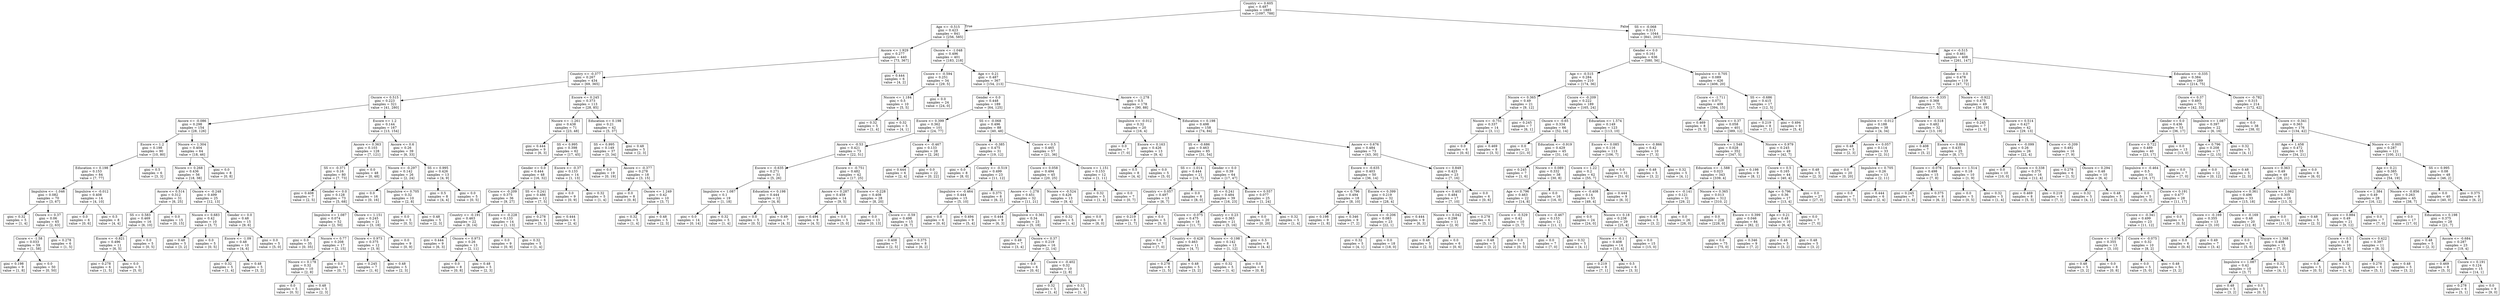 digraph Tree {
node [shape=box] ;
0 [label="Country <= 0.605\ngini = 0.487\nsamples = 1885\nvalue = [1097, 788]"] ;
1 [label="Age <= -0.515\ngini = 0.423\nsamples = 841\nvalue = [256, 585]"] ;
0 -> 1 [labeldistance=2.5, labelangle=45, headlabel="True"] ;
2 [label="Ascore <= 1.929\ngini = 0.277\nsamples = 440\nvalue = [73, 367]"] ;
1 -> 2 ;
3 [label="Country <= -0.377\ngini = 0.267\nsamples = 434\nvalue = [69, 365]"] ;
2 -> 3 ;
4 [label="Oscore <= 0.515\ngini = 0.223\nsamples = 321\nvalue = [41, 280]"] ;
3 -> 4 ;
5 [label="Ascore <= -0.086\ngini = 0.298\nsamples = 154\nvalue = [28, 126]"] ;
4 -> 5 ;
6 [label="Escore <= 1.2\ngini = 0.198\nsamples = 90\nvalue = [10, 80]"] ;
5 -> 6 ;
7 [label="Education <= 0.198\ngini = 0.153\nsamples = 84\nvalue = [7, 77]"] ;
6 -> 7 ;
8 [label="Impulsive <= -1.046\ngini = 0.082\nsamples = 70\nvalue = [3, 67]"] ;
7 -> 8 ;
9 [label="gini = 0.32\nsamples = 5\nvalue = [1, 4]"] ;
8 -> 9 ;
10 [label="Oscore <= 0.37\ngini = 0.06\nsamples = 65\nvalue = [2, 63]"] ;
8 -> 10 ;
11 [label="Cscore <= -1.58\ngini = 0.033\nsamples = 59\nvalue = [1, 58]"] ;
10 -> 11 ;
12 [label="gini = 0.198\nsamples = 9\nvalue = [1, 8]"] ;
11 -> 12 ;
13 [label="gini = 0.0\nsamples = 50\nvalue = [0, 50]"] ;
11 -> 13 ;
14 [label="gini = 0.278\nsamples = 6\nvalue = [1, 5]"] ;
10 -> 14 ;
15 [label="Impulsive <= -0.012\ngini = 0.408\nsamples = 14\nvalue = [4, 10]"] ;
7 -> 15 ;
16 [label="gini = 0.0\nsamples = 6\nvalue = [0, 6]"] ;
15 -> 16 ;
17 [label="gini = 0.5\nsamples = 8\nvalue = [4, 4]"] ;
15 -> 17 ;
18 [label="gini = 0.5\nsamples = 6\nvalue = [3, 3]"] ;
6 -> 18 ;
19 [label="Nscore <= 1.304\ngini = 0.404\nsamples = 64\nvalue = [18, 46]"] ;
5 -> 19 ;
20 [label="Nscore <= 0.268\ngini = 0.436\nsamples = 56\nvalue = [18, 38]"] ;
19 -> 20 ;
21 [label="Ascore <= 0.514\ngini = 0.312\nsamples = 31\nvalue = [6, 25]"] ;
20 -> 21 ;
22 [label="SS <= 0.583\ngini = 0.469\nsamples = 16\nvalue = [6, 10]"] ;
21 -> 22 ;
23 [label="Escore <= -0.821\ngini = 0.496\nsamples = 11\nvalue = [6, 5]"] ;
22 -> 23 ;
24 [label="gini = 0.278\nsamples = 6\nvalue = [1, 5]"] ;
23 -> 24 ;
25 [label="gini = 0.0\nsamples = 5\nvalue = [5, 0]"] ;
23 -> 25 ;
26 [label="gini = 0.0\nsamples = 5\nvalue = [0, 5]"] ;
22 -> 26 ;
27 [label="gini = 0.0\nsamples = 15\nvalue = [0, 15]"] ;
21 -> 27 ;
28 [label="Oscore <= -0.248\ngini = 0.499\nsamples = 25\nvalue = [12, 13]"] ;
20 -> 28 ;
29 [label="Nscore <= 0.683\ngini = 0.42\nsamples = 10\nvalue = [3, 7]"] ;
28 -> 29 ;
30 [label="gini = 0.48\nsamples = 5\nvalue = [3, 2]"] ;
29 -> 30 ;
31 [label="gini = 0.0\nsamples = 5\nvalue = [0, 5]"] ;
29 -> 31 ;
32 [label="Gender <= 0.0\ngini = 0.48\nsamples = 15\nvalue = [9, 6]"] ;
28 -> 32 ;
33 [label="Escore <= -1.09\ngini = 0.48\nsamples = 10\nvalue = [4, 6]"] ;
32 -> 33 ;
34 [label="gini = 0.32\nsamples = 5\nvalue = [1, 4]"] ;
33 -> 34 ;
35 [label="gini = 0.48\nsamples = 5\nvalue = [3, 2]"] ;
33 -> 35 ;
36 [label="gini = 0.0\nsamples = 5\nvalue = [5, 0]"] ;
32 -> 36 ;
37 [label="gini = 0.0\nsamples = 8\nvalue = [0, 8]"] ;
19 -> 37 ;
38 [label="Escore <= 1.2\ngini = 0.144\nsamples = 167\nvalue = [13, 154]"] ;
4 -> 38 ;
39 [label="Ascore <= 0.363\ngini = 0.103\nsamples = 128\nvalue = [7, 121]"] ;
38 -> 39 ;
40 [label="SS <= -0.371\ngini = 0.16\nsamples = 80\nvalue = [7, 73]"] ;
39 -> 40 ;
41 [label="gini = 0.408\nsamples = 7\nvalue = [2, 5]"] ;
40 -> 41 ;
42 [label="Gender <= 0.0\ngini = 0.128\nsamples = 73\nvalue = [5, 68]"] ;
40 -> 42 ;
43 [label="Impulsive <= 1.087\ngini = 0.074\nsamples = 52\nvalue = [2, 50]"] ;
42 -> 43 ;
44 [label="gini = 0.0\nsamples = 35\nvalue = [0, 35]"] ;
43 -> 44 ;
45 [label="Nscore <= 0.77\ngini = 0.208\nsamples = 17\nvalue = [2, 15]"] ;
43 -> 45 ;
46 [label="Nscore <= 0.178\ngini = 0.32\nsamples = 10\nvalue = [2, 8]"] ;
45 -> 46 ;
47 [label="gini = 0.0\nsamples = 5\nvalue = [0, 5]"] ;
46 -> 47 ;
48 [label="gini = 0.48\nsamples = 5\nvalue = [2, 3]"] ;
46 -> 48 ;
49 [label="gini = 0.0\nsamples = 7\nvalue = [0, 7]"] ;
45 -> 49 ;
50 [label="Oscore <= 1.151\ngini = 0.245\nsamples = 21\nvalue = [3, 18]"] ;
42 -> 50 ;
51 [label="Oscore <= 0.973\ngini = 0.375\nsamples = 12\nvalue = [3, 9]"] ;
50 -> 51 ;
52 [label="gini = 0.245\nsamples = 7\nvalue = [1, 6]"] ;
51 -> 52 ;
53 [label="gini = 0.48\nsamples = 5\nvalue = [2, 3]"] ;
51 -> 53 ;
54 [label="gini = 0.0\nsamples = 9\nvalue = [0, 9]"] ;
50 -> 54 ;
55 [label="gini = 0.0\nsamples = 48\nvalue = [0, 48]"] ;
39 -> 55 ;
56 [label="Ascore <= 0.6\ngini = 0.26\nsamples = 39\nvalue = [6, 33]"] ;
38 -> 56 ;
57 [label="Nscore <= -0.297\ngini = 0.142\nsamples = 26\nvalue = [2, 24]"] ;
56 -> 57 ;
58 [label="gini = 0.0\nsamples = 16\nvalue = [0, 16]"] ;
57 -> 58 ;
59 [label="Impulsive <= 0.705\ngini = 0.32\nsamples = 10\nvalue = [2, 8]"] ;
57 -> 59 ;
60 [label="gini = 0.0\nsamples = 5\nvalue = [0, 5]"] ;
59 -> 60 ;
61 [label="gini = 0.48\nsamples = 5\nvalue = [2, 3]"] ;
59 -> 61 ;
62 [label="SS <= 0.995\ngini = 0.426\nsamples = 13\nvalue = [4, 9]"] ;
56 -> 62 ;
63 [label="gini = 0.5\nsamples = 8\nvalue = [4, 4]"] ;
62 -> 63 ;
64 [label="gini = 0.0\nsamples = 5\nvalue = [0, 5]"] ;
62 -> 64 ;
65 [label="Escore <= 0.245\ngini = 0.373\nsamples = 113\nvalue = [28, 85]"] ;
3 -> 65 ;
66 [label="Nscore <= -1.261\ngini = 0.438\nsamples = 71\nvalue = [23, 48]"] ;
65 -> 66 ;
67 [label="gini = 0.444\nsamples = 9\nvalue = [6, 3]"] ;
66 -> 67 ;
68 [label="SS <= 0.995\ngini = 0.398\nsamples = 62\nvalue = [17, 45]"] ;
66 -> 68 ;
69 [label="Gender <= 0.0\ngini = 0.444\nsamples = 48\nvalue = [16, 32]"] ;
68 -> 69 ;
70 [label="Cscore <= -0.209\ngini = 0.375\nsamples = 36\nvalue = [9, 27]"] ;
69 -> 70 ;
71 [label="Country <= -0.191\ngini = 0.463\nsamples = 22\nvalue = [8, 14]"] ;
70 -> 71 ;
72 [label="gini = 0.444\nsamples = 9\nvalue = [6, 3]"] ;
71 -> 72 ;
73 [label="Oscore <= 0.973\ngini = 0.26\nsamples = 13\nvalue = [2, 11]"] ;
71 -> 73 ;
74 [label="gini = 0.0\nsamples = 8\nvalue = [0, 8]"] ;
73 -> 74 ;
75 [label="gini = 0.48\nsamples = 5\nvalue = [2, 3]"] ;
73 -> 75 ;
76 [label="Escore <= -0.228\ngini = 0.133\nsamples = 14\nvalue = [1, 13]"] ;
70 -> 76 ;
77 [label="gini = 0.0\nsamples = 9\nvalue = [0, 9]"] ;
76 -> 77 ;
78 [label="gini = 0.32\nsamples = 5\nvalue = [1, 4]"] ;
76 -> 78 ;
79 [label="SS <= 0.241\ngini = 0.486\nsamples = 12\nvalue = [7, 5]"] ;
69 -> 79 ;
80 [label="gini = 0.278\nsamples = 6\nvalue = [5, 1]"] ;
79 -> 80 ;
81 [label="gini = 0.444\nsamples = 6\nvalue = [2, 4]"] ;
79 -> 81 ;
82 [label="Escore <= -0.37\ngini = 0.133\nsamples = 14\nvalue = [1, 13]"] ;
68 -> 82 ;
83 [label="gini = 0.0\nsamples = 9\nvalue = [0, 9]"] ;
82 -> 83 ;
84 [label="gini = 0.32\nsamples = 5\nvalue = [1, 4]"] ;
82 -> 84 ;
85 [label="Education <= 0.198\ngini = 0.21\nsamples = 42\nvalue = [5, 37]"] ;
65 -> 85 ;
86 [label="SS <= 0.995\ngini = 0.149\nsamples = 37\nvalue = [3, 34]"] ;
85 -> 86 ;
87 [label="gini = 0.0\nsamples = 19\nvalue = [0, 19]"] ;
86 -> 87 ;
88 [label="Ascore <= -0.377\ngini = 0.278\nsamples = 18\nvalue = [3, 15]"] ;
86 -> 88 ;
89 [label="gini = 0.0\nsamples = 8\nvalue = [0, 8]"] ;
88 -> 89 ;
90 [label="Oscore <= 1.249\ngini = 0.42\nsamples = 10\nvalue = [3, 7]"] ;
88 -> 90 ;
91 [label="gini = 0.32\nsamples = 5\nvalue = [1, 4]"] ;
90 -> 91 ;
92 [label="gini = 0.48\nsamples = 5\nvalue = [2, 3]"] ;
90 -> 92 ;
93 [label="gini = 0.48\nsamples = 5\nvalue = [2, 3]"] ;
85 -> 93 ;
94 [label="gini = 0.444\nsamples = 6\nvalue = [4, 2]"] ;
2 -> 94 ;
95 [label="Oscore <= -1.048\ngini = 0.496\nsamples = 401\nvalue = [183, 218]"] ;
1 -> 95 ;
96 [label="Cscore <= -0.594\ngini = 0.251\nsamples = 34\nvalue = [29, 5]"] ;
95 -> 96 ;
97 [label="Nscore <= 1.184\ngini = 0.5\nsamples = 10\nvalue = [5, 5]"] ;
96 -> 97 ;
98 [label="gini = 0.32\nsamples = 5\nvalue = [1, 4]"] ;
97 -> 98 ;
99 [label="gini = 0.32\nsamples = 5\nvalue = [4, 1]"] ;
97 -> 99 ;
100 [label="gini = 0.0\nsamples = 24\nvalue = [24, 0]"] ;
96 -> 100 ;
101 [label="Age <= 0.21\ngini = 0.487\nsamples = 367\nvalue = [154, 213]"] ;
95 -> 101 ;
102 [label="Gender <= 0.0\ngini = 0.448\nsamples = 189\nvalue = [64, 125]"] ;
101 -> 102 ;
103 [label="Escore <= 0.399\ngini = 0.362\nsamples = 101\nvalue = [24, 77]"] ;
102 -> 103 ;
104 [label="Ascore <= -0.53\ngini = 0.421\nsamples = 73\nvalue = [22, 51]"] ;
103 -> 104 ;
105 [label="Escore <= -0.635\ngini = 0.271\nsamples = 31\nvalue = [5, 26]"] ;
104 -> 105 ;
106 [label="Impulsive <= 1.087\ngini = 0.1\nsamples = 19\nvalue = [1, 18]"] ;
105 -> 106 ;
107 [label="gini = 0.0\nsamples = 14\nvalue = [0, 14]"] ;
106 -> 107 ;
108 [label="gini = 0.32\nsamples = 5\nvalue = [1, 4]"] ;
106 -> 108 ;
109 [label="Education <= 0.198\ngini = 0.444\nsamples = 12\nvalue = [4, 8]"] ;
105 -> 109 ;
110 [label="gini = 0.0\nsamples = 5\nvalue = [0, 5]"] ;
109 -> 110 ;
111 [label="gini = 0.49\nsamples = 7\nvalue = [4, 3]"] ;
109 -> 111 ;
112 [label="Escore <= -0.751\ngini = 0.482\nsamples = 42\nvalue = [17, 25]"] ;
104 -> 112 ;
113 [label="Ascore <= 0.287\ngini = 0.459\nsamples = 14\nvalue = [9, 5]"] ;
112 -> 113 ;
114 [label="gini = 0.494\nsamples = 9\nvalue = [4, 5]"] ;
113 -> 114 ;
115 [label="gini = 0.0\nsamples = 5\nvalue = [5, 0]"] ;
113 -> 115 ;
116 [label="Escore <= -0.228\ngini = 0.408\nsamples = 28\nvalue = [8, 20]"] ;
112 -> 116 ;
117 [label="gini = 0.0\nsamples = 13\nvalue = [0, 13]"] ;
116 -> 117 ;
118 [label="Cscore <= -0.59\ngini = 0.498\nsamples = 15\nvalue = [8, 7]"] ;
116 -> 118 ;
119 [label="gini = 0.408\nsamples = 7\nvalue = [2, 5]"] ;
118 -> 119 ;
120 [label="gini = 0.375\nsamples = 8\nvalue = [6, 2]"] ;
118 -> 120 ;
121 [label="Cscore <= -0.467\ngini = 0.133\nsamples = 28\nvalue = [2, 26]"] ;
103 -> 121 ;
122 [label="gini = 0.444\nsamples = 6\nvalue = [2, 4]"] ;
121 -> 122 ;
123 [label="gini = 0.0\nsamples = 22\nvalue = [0, 22]"] ;
121 -> 123 ;
124 [label="SS <= -0.068\ngini = 0.496\nsamples = 88\nvalue = [40, 48]"] ;
102 -> 124 ;
125 [label="Oscore <= -0.385\ngini = 0.475\nsamples = 31\nvalue = [19, 12]"] ;
124 -> 125 ;
126 [label="gini = 0.0\nsamples = 8\nvalue = [8, 0]"] ;
125 -> 126 ;
127 [label="Country <= -0.519\ngini = 0.499\nsamples = 23\nvalue = [11, 12]"] ;
125 -> 127 ;
128 [label="Impulsive <= -0.464\ngini = 0.444\nsamples = 15\nvalue = [5, 10]"] ;
127 -> 128 ;
129 [label="gini = 0.0\nsamples = 6\nvalue = [0, 6]"] ;
128 -> 129 ;
130 [label="gini = 0.494\nsamples = 9\nvalue = [5, 4]"] ;
128 -> 130 ;
131 [label="gini = 0.375\nsamples = 8\nvalue = [6, 2]"] ;
127 -> 131 ;
132 [label="Cscore <= 0.5\ngini = 0.465\nsamples = 57\nvalue = [21, 36]"] ;
124 -> 132 ;
133 [label="Cscore <= 0.058\ngini = 0.494\nsamples = 45\nvalue = [20, 25]"] ;
132 -> 133 ;
134 [label="Ascore <= -1.278\ngini = 0.451\nsamples = 32\nvalue = [11, 21]"] ;
133 -> 134 ;
135 [label="gini = 0.444\nsamples = 9\nvalue = [6, 3]"] ;
134 -> 135 ;
136 [label="Impulsive <= 0.361\ngini = 0.34\nsamples = 23\nvalue = [5, 18]"] ;
134 -> 136 ;
137 [label="gini = 0.49\nsamples = 7\nvalue = [3, 4]"] ;
136 -> 137 ;
138 [label="Oscore <= 0.37\ngini = 0.219\nsamples = 16\nvalue = [2, 14]"] ;
136 -> 138 ;
139 [label="gini = 0.0\nsamples = 6\nvalue = [0, 6]"] ;
138 -> 139 ;
140 [label="Cscore <= -0.402\ngini = 0.32\nsamples = 10\nvalue = [2, 8]"] ;
138 -> 140 ;
141 [label="gini = 0.32\nsamples = 5\nvalue = [1, 4]"] ;
140 -> 141 ;
142 [label="gini = 0.32\nsamples = 5\nvalue = [1, 4]"] ;
140 -> 142 ;
143 [label="Nscore <= -0.524\ngini = 0.426\nsamples = 13\nvalue = [9, 4]"] ;
133 -> 143 ;
144 [label="gini = 0.32\nsamples = 5\nvalue = [1, 4]"] ;
143 -> 144 ;
145 [label="gini = 0.0\nsamples = 8\nvalue = [8, 0]"] ;
143 -> 145 ;
146 [label="Oscore <= 1.151\ngini = 0.153\nsamples = 12\nvalue = [1, 11]"] ;
132 -> 146 ;
147 [label="gini = 0.32\nsamples = 5\nvalue = [1, 4]"] ;
146 -> 147 ;
148 [label="gini = 0.0\nsamples = 7\nvalue = [0, 7]"] ;
146 -> 148 ;
149 [label="Ascore <= -1.278\ngini = 0.5\nsamples = 178\nvalue = [90, 88]"] ;
101 -> 149 ;
150 [label="Impulsive <= -0.012\ngini = 0.32\nsamples = 20\nvalue = [16, 4]"] ;
149 -> 150 ;
151 [label="gini = 0.0\nsamples = 7\nvalue = [7, 0]"] ;
150 -> 151 ;
152 [label="Escore <= 0.163\ngini = 0.426\nsamples = 13\nvalue = [9, 4]"] ;
150 -> 152 ;
153 [label="gini = 0.5\nsamples = 8\nvalue = [4, 4]"] ;
152 -> 153 ;
154 [label="gini = 0.0\nsamples = 5\nvalue = [5, 0]"] ;
152 -> 154 ;
155 [label="Education <= 0.198\ngini = 0.498\nsamples = 158\nvalue = [74, 84]"] ;
149 -> 155 ;
156 [label="SS <= -0.686\ngini = 0.463\nsamples = 85\nvalue = [31, 54]"] ;
155 -> 156 ;
157 [label="SS <= -1.014\ngini = 0.444\nsamples = 21\nvalue = [14, 7]"] ;
156 -> 157 ;
158 [label="Country <= 0.057\ngini = 0.497\nsamples = 13\nvalue = [6, 7]"] ;
157 -> 158 ;
159 [label="gini = 0.219\nsamples = 8\nvalue = [1, 7]"] ;
158 -> 159 ;
160 [label="gini = 0.0\nsamples = 5\nvalue = [5, 0]"] ;
158 -> 160 ;
161 [label="gini = 0.0\nsamples = 8\nvalue = [8, 0]"] ;
157 -> 161 ;
162 [label="Gender <= 0.0\ngini = 0.39\nsamples = 64\nvalue = [17, 47]"] ;
156 -> 162 ;
163 [label="SS <= 0.241\ngini = 0.484\nsamples = 39\nvalue = [16, 23]"] ;
162 -> 163 ;
164 [label="Cscore <= -0.075\ngini = 0.475\nsamples = 18\nvalue = [11, 7]"] ;
163 -> 164 ;
165 [label="gini = 0.0\nsamples = 7\nvalue = [7, 0]"] ;
164 -> 165 ;
166 [label="Country <= -0.428\ngini = 0.463\nsamples = 11\nvalue = [4, 7]"] ;
164 -> 166 ;
167 [label="gini = 0.278\nsamples = 6\nvalue = [1, 5]"] ;
166 -> 167 ;
168 [label="gini = 0.48\nsamples = 5\nvalue = [3, 2]"] ;
166 -> 168 ;
169 [label="Country <= 0.23\ngini = 0.363\nsamples = 21\nvalue = [5, 16]"] ;
163 -> 169 ;
170 [label="Nscore <= -0.198\ngini = 0.142\nsamples = 13\nvalue = [1, 12]"] ;
169 -> 170 ;
171 [label="gini = 0.32\nsamples = 5\nvalue = [1, 4]"] ;
170 -> 171 ;
172 [label="gini = 0.0\nsamples = 8\nvalue = [0, 8]"] ;
170 -> 172 ;
173 [label="gini = 0.5\nsamples = 8\nvalue = [4, 4]"] ;
169 -> 173 ;
174 [label="Escore <= 0.557\ngini = 0.077\nsamples = 25\nvalue = [1, 24]"] ;
162 -> 174 ;
175 [label="gini = 0.0\nsamples = 20\nvalue = [0, 20]"] ;
174 -> 175 ;
176 [label="gini = 0.32\nsamples = 5\nvalue = [1, 4]"] ;
174 -> 176 ;
177 [label="Ascore <= 0.676\ngini = 0.484\nsamples = 73\nvalue = [43, 30]"] ;
155 -> 177 ;
178 [label="Escore <= -0.635\ngini = 0.403\nsamples = 50\nvalue = [36, 14]"] ;
177 -> 178 ;
179 [label="Age <= 0.796\ngini = 0.494\nsamples = 18\nvalue = [8, 10]"] ;
178 -> 179 ;
180 [label="gini = 0.198\nsamples = 9\nvalue = [1, 8]"] ;
179 -> 180 ;
181 [label="gini = 0.346\nsamples = 9\nvalue = [7, 2]"] ;
179 -> 181 ;
182 [label="Escore <= 0.399\ngini = 0.219\nsamples = 32\nvalue = [28, 4]"] ;
178 -> 182 ;
183 [label="Cscore <= -0.206\ngini = 0.083\nsamples = 23\nvalue = [22, 1]"] ;
182 -> 183 ;
184 [label="gini = 0.32\nsamples = 5\nvalue = [4, 1]"] ;
183 -> 184 ;
185 [label="gini = 0.0\nsamples = 18\nvalue = [18, 0]"] ;
183 -> 185 ;
186 [label="gini = 0.444\nsamples = 9\nvalue = [6, 3]"] ;
182 -> 186 ;
187 [label="Cscore <= 0.849\ngini = 0.423\nsamples = 23\nvalue = [7, 16]"] ;
177 -> 187 ;
188 [label="Escore <= 0.403\ngini = 0.484\nsamples = 17\nvalue = [7, 10]"] ;
187 -> 188 ;
189 [label="Nscore <= 0.042\ngini = 0.298\nsamples = 11\nvalue = [2, 9]"] ;
188 -> 189 ;
190 [label="gini = 0.48\nsamples = 5\nvalue = [2, 3]"] ;
189 -> 190 ;
191 [label="gini = 0.0\nsamples = 6\nvalue = [0, 6]"] ;
189 -> 191 ;
192 [label="gini = 0.278\nsamples = 6\nvalue = [5, 1]"] ;
188 -> 192 ;
193 [label="gini = 0.0\nsamples = 6\nvalue = [0, 6]"] ;
187 -> 193 ;
194 [label="SS <= -0.068\ngini = 0.313\nsamples = 1044\nvalue = [841, 203]"] ;
0 -> 194 [labeldistance=2.5, labelangle=-45, headlabel="False"] ;
195 [label="Gender <= 0.0\ngini = 0.161\nsamples = 636\nvalue = [580, 56]"] ;
194 -> 195 ;
196 [label="Age <= -0.515\ngini = 0.284\nsamples = 210\nvalue = [174, 36]"] ;
195 -> 196 ;
197 [label="Nscore <= 0.365\ngini = 0.49\nsamples = 21\nvalue = [9, 12]"] ;
196 -> 197 ;
198 [label="Nscore <= -0.751\ngini = 0.337\nsamples = 14\nvalue = [3, 11]"] ;
197 -> 198 ;
199 [label="gini = 0.0\nsamples = 6\nvalue = [0, 6]"] ;
198 -> 199 ;
200 [label="gini = 0.469\nsamples = 8\nvalue = [3, 5]"] ;
198 -> 200 ;
201 [label="gini = 0.245\nsamples = 7\nvalue = [6, 1]"] ;
197 -> 201 ;
202 [label="Cscore <= -0.209\ngini = 0.222\nsamples = 189\nvalue = [165, 24]"] ;
196 -> 202 ;
203 [label="Oscore <= -0.65\ngini = 0.334\nsamples = 66\nvalue = [52, 14]"] ;
202 -> 203 ;
204 [label="gini = 0.0\nsamples = 21\nvalue = [21, 0]"] ;
203 -> 204 ;
205 [label="Education <= -0.919\ngini = 0.429\nsamples = 45\nvalue = [31, 14]"] ;
203 -> 205 ;
206 [label="gini = 0.245\nsamples = 7\nvalue = [1, 6]"] ;
205 -> 206 ;
207 [label="Nscore <= 0.089\ngini = 0.332\nsamples = 38\nvalue = [30, 8]"] ;
205 -> 207 ;
208 [label="Age <= 0.796\ngini = 0.463\nsamples = 22\nvalue = [14, 8]"] ;
207 -> 208 ;
209 [label="Cscore <= -0.529\ngini = 0.42\nsamples = 10\nvalue = [3, 7]"] ;
208 -> 209 ;
210 [label="gini = 0.48\nsamples = 5\nvalue = [3, 2]"] ;
209 -> 210 ;
211 [label="gini = 0.0\nsamples = 5\nvalue = [0, 5]"] ;
209 -> 211 ;
212 [label="Cscore <= -0.467\ngini = 0.153\nsamples = 12\nvalue = [11, 1]"] ;
208 -> 212 ;
213 [label="gini = 0.0\nsamples = 7\nvalue = [7, 0]"] ;
212 -> 213 ;
214 [label="gini = 0.32\nsamples = 5\nvalue = [4, 1]"] ;
212 -> 214 ;
215 [label="gini = 0.0\nsamples = 16\nvalue = [16, 0]"] ;
207 -> 215 ;
216 [label="Education <= 1.574\ngini = 0.149\nsamples = 123\nvalue = [113, 10]"] ;
202 -> 216 ;
217 [label="Escore <= 0.085\ngini = 0.116\nsamples = 113\nvalue = [106, 7]"] ;
216 -> 217 ;
218 [label="Cscore <= 1.22\ngini = 0.2\nsamples = 62\nvalue = [55, 7]"] ;
217 -> 218 ;
219 [label="Nscore <= -0.408\ngini = 0.14\nsamples = 53\nvalue = [49, 4]"] ;
218 -> 219 ;
220 [label="gini = 0.0\nsamples = 24\nvalue = [24, 0]"] ;
219 -> 220 ;
221 [label="Nscore <= 0.18\ngini = 0.238\nsamples = 29\nvalue = [25, 4]"] ;
219 -> 221 ;
222 [label="Nscore <= -0.1\ngini = 0.408\nsamples = 14\nvalue = [10, 4]"] ;
221 -> 222 ;
223 [label="gini = 0.219\nsamples = 8\nvalue = [7, 1]"] ;
222 -> 223 ;
224 [label="gini = 0.5\nsamples = 6\nvalue = [3, 3]"] ;
222 -> 224 ;
225 [label="gini = 0.0\nsamples = 15\nvalue = [15, 0]"] ;
221 -> 225 ;
226 [label="gini = 0.444\nsamples = 9\nvalue = [6, 3]"] ;
218 -> 226 ;
227 [label="gini = 0.0\nsamples = 51\nvalue = [51, 0]"] ;
217 -> 227 ;
228 [label="Nscore <= -0.866\ngini = 0.42\nsamples = 10\nvalue = [7, 3]"] ;
216 -> 228 ;
229 [label="gini = 0.48\nsamples = 5\nvalue = [3, 2]"] ;
228 -> 229 ;
230 [label="gini = 0.32\nsamples = 5\nvalue = [4, 1]"] ;
228 -> 230 ;
231 [label="Impulsive <= 0.705\ngini = 0.089\nsamples = 426\nvalue = [406, 20]"] ;
195 -> 231 ;
232 [label="Cscore <= -1.711\ngini = 0.071\nsamples = 409\nvalue = [394, 15]"] ;
231 -> 232 ;
233 [label="gini = 0.469\nsamples = 8\nvalue = [5, 3]"] ;
232 -> 233 ;
234 [label="Oscore <= 0.37\ngini = 0.058\nsamples = 401\nvalue = [389, 12]"] ;
232 -> 234 ;
235 [label="Nscore <= 1.548\ngini = 0.028\nsamples = 352\nvalue = [347, 5]"] ;
234 -> 235 ;
236 [label="Education <= -1.588\ngini = 0.023\nsamples = 343\nvalue = [339, 4]"] ;
235 -> 236 ;
237 [label="Cscore <= -0.141\ngini = 0.121\nsamples = 31\nvalue = [29, 2]"] ;
236 -> 237 ;
238 [label="gini = 0.48\nsamples = 5\nvalue = [3, 2]"] ;
237 -> 238 ;
239 [label="gini = 0.0\nsamples = 26\nvalue = [26, 0]"] ;
237 -> 239 ;
240 [label="Nscore <= 0.365\ngini = 0.013\nsamples = 312\nvalue = [310, 2]"] ;
236 -> 240 ;
241 [label="gini = 0.0\nsamples = 228\nvalue = [228, 0]"] ;
240 -> 241 ;
242 [label="Escore <= 0.399\ngini = 0.046\nsamples = 84\nvalue = [82, 2]"] ;
240 -> 242 ;
243 [label="gini = 0.0\nsamples = 75\nvalue = [75, 0]"] ;
242 -> 243 ;
244 [label="gini = 0.346\nsamples = 9\nvalue = [7, 2]"] ;
242 -> 244 ;
245 [label="gini = 0.198\nsamples = 9\nvalue = [8, 1]"] ;
235 -> 245 ;
246 [label="Nscore <= 0.979\ngini = 0.245\nsamples = 49\nvalue = [42, 7]"] ;
234 -> 246 ;
247 [label="Cscore <= 0.5\ngini = 0.165\nsamples = 44\nvalue = [40, 4]"] ;
246 -> 247 ;
248 [label="Age <= 0.796\ngini = 0.36\nsamples = 17\nvalue = [13, 4]"] ;
247 -> 248 ;
249 [label="Age <= 0.21\ngini = 0.48\nsamples = 10\nvalue = [6, 4]"] ;
248 -> 249 ;
250 [label="gini = 0.48\nsamples = 5\nvalue = [3, 2]"] ;
249 -> 250 ;
251 [label="gini = 0.48\nsamples = 5\nvalue = [3, 2]"] ;
249 -> 251 ;
252 [label="gini = 0.0\nsamples = 7\nvalue = [7, 0]"] ;
248 -> 252 ;
253 [label="gini = 0.0\nsamples = 27\nvalue = [27, 0]"] ;
247 -> 253 ;
254 [label="gini = 0.48\nsamples = 5\nvalue = [2, 3]"] ;
246 -> 254 ;
255 [label="SS <= -0.686\ngini = 0.415\nsamples = 17\nvalue = [12, 5]"] ;
231 -> 255 ;
256 [label="gini = 0.219\nsamples = 8\nvalue = [7, 1]"] ;
255 -> 256 ;
257 [label="gini = 0.494\nsamples = 9\nvalue = [5, 4]"] ;
255 -> 257 ;
258 [label="Age <= -0.515\ngini = 0.461\nsamples = 408\nvalue = [261, 147]"] ;
194 -> 258 ;
259 [label="Gender <= 0.0\ngini = 0.478\nsamples = 119\nvalue = [47, 72]"] ;
258 -> 259 ;
260 [label="Education <= -0.335\ngini = 0.368\nsamples = 70\nvalue = [17, 53]"] ;
259 -> 260 ;
261 [label="Impulsive <= -0.012\ngini = 0.188\nsamples = 38\nvalue = [4, 34]"] ;
260 -> 261 ;
262 [label="gini = 0.48\nsamples = 5\nvalue = [2, 3]"] ;
261 -> 262 ;
263 [label="Ascore <= 0.057\ngini = 0.114\nsamples = 33\nvalue = [2, 31]"] ;
261 -> 263 ;
264 [label="gini = 0.0\nsamples = 20\nvalue = [0, 20]"] ;
263 -> 264 ;
265 [label="Impulsive <= 0.705\ngini = 0.26\nsamples = 13\nvalue = [2, 11]"] ;
263 -> 265 ;
266 [label="gini = 0.0\nsamples = 7\nvalue = [0, 7]"] ;
265 -> 266 ;
267 [label="gini = 0.444\nsamples = 6\nvalue = [2, 4]"] ;
265 -> 267 ;
268 [label="Oscore <= -0.518\ngini = 0.482\nsamples = 32\nvalue = [13, 19]"] ;
260 -> 268 ;
269 [label="gini = 0.408\nsamples = 7\nvalue = [5, 2]"] ;
268 -> 269 ;
270 [label="Escore <= 0.884\ngini = 0.435\nsamples = 25\nvalue = [8, 17]"] ;
268 -> 270 ;
271 [label="Escore <= -0.076\ngini = 0.498\nsamples = 15\nvalue = [7, 8]"] ;
270 -> 271 ;
272 [label="gini = 0.245\nsamples = 7\nvalue = [1, 6]"] ;
271 -> 272 ;
273 [label="gini = 0.375\nsamples = 8\nvalue = [6, 2]"] ;
271 -> 273 ;
274 [label="Escore <= 1.514\ngini = 0.18\nsamples = 10\nvalue = [1, 9]"] ;
270 -> 274 ;
275 [label="gini = 0.0\nsamples = 5\nvalue = [0, 5]"] ;
274 -> 275 ;
276 [label="gini = 0.32\nsamples = 5\nvalue = [1, 4]"] ;
274 -> 276 ;
277 [label="Nscore <= -0.922\ngini = 0.475\nsamples = 49\nvalue = [30, 19]"] ;
259 -> 277 ;
278 [label="gini = 0.245\nsamples = 7\nvalue = [1, 6]"] ;
277 -> 278 ;
279 [label="Ascore <= 0.514\ngini = 0.427\nsamples = 42\nvalue = [29, 13]"] ;
277 -> 279 ;
280 [label="Oscore <= -0.099\ngini = 0.26\nsamples = 26\nvalue = [22, 4]"] ;
279 -> 280 ;
281 [label="gini = 0.0\nsamples = 10\nvalue = [10, 0]"] ;
280 -> 281 ;
282 [label="Cscore <= 0.338\ngini = 0.375\nsamples = 16\nvalue = [12, 4]"] ;
280 -> 282 ;
283 [label="gini = 0.469\nsamples = 8\nvalue = [5, 3]"] ;
282 -> 283 ;
284 [label="gini = 0.219\nsamples = 8\nvalue = [7, 1]"] ;
282 -> 284 ;
285 [label="Cscore <= -0.209\ngini = 0.492\nsamples = 16\nvalue = [7, 9]"] ;
279 -> 285 ;
286 [label="gini = 0.278\nsamples = 6\nvalue = [1, 5]"] ;
285 -> 286 ;
287 [label="Oscore <= 0.294\ngini = 0.48\nsamples = 10\nvalue = [6, 4]"] ;
285 -> 287 ;
288 [label="gini = 0.32\nsamples = 5\nvalue = [4, 1]"] ;
287 -> 288 ;
289 [label="gini = 0.48\nsamples = 5\nvalue = [2, 3]"] ;
287 -> 289 ;
290 [label="Education <= -0.335\ngini = 0.384\nsamples = 289\nvalue = [214, 75]"] ;
258 -> 290 ;
291 [label="Oscore <= 0.37\ngini = 0.493\nsamples = 75\nvalue = [42, 33]"] ;
290 -> 291 ;
292 [label="Gender <= 0.0\ngini = 0.436\nsamples = 53\nvalue = [36, 17]"] ;
291 -> 292 ;
293 [label="Escore <= 0.722\ngini = 0.489\nsamples = 40\nvalue = [23, 17]"] ;
292 -> 293 ;
294 [label="Impulsive <= -0.464\ngini = 0.5\nsamples = 33\nvalue = [16, 17]"] ;
293 -> 294 ;
295 [label="gini = 0.0\nsamples = 5\nvalue = [5, 0]"] ;
294 -> 295 ;
296 [label="Cscore <= 0.191\ngini = 0.477\nsamples = 28\nvalue = [11, 17]"] ;
294 -> 296 ;
297 [label="Cscore <= -0.341\ngini = 0.499\nsamples = 23\nvalue = [11, 12]"] ;
296 -> 297 ;
298 [label="Cscore <= -1.076\ngini = 0.355\nsamples = 13\nvalue = [3, 10]"] ;
297 -> 298 ;
299 [label="gini = 0.48\nsamples = 5\nvalue = [3, 2]"] ;
298 -> 299 ;
300 [label="gini = 0.0\nsamples = 8\nvalue = [0, 8]"] ;
298 -> 300 ;
301 [label="Cscore <= -0.075\ngini = 0.32\nsamples = 10\nvalue = [8, 2]"] ;
297 -> 301 ;
302 [label="gini = 0.0\nsamples = 5\nvalue = [5, 0]"] ;
301 -> 302 ;
303 [label="gini = 0.48\nsamples = 5\nvalue = [3, 2]"] ;
301 -> 303 ;
304 [label="gini = 0.0\nsamples = 5\nvalue = [0, 5]"] ;
296 -> 304 ;
305 [label="gini = 0.0\nsamples = 7\nvalue = [7, 0]"] ;
293 -> 305 ;
306 [label="gini = 0.0\nsamples = 13\nvalue = [13, 0]"] ;
292 -> 306 ;
307 [label="Impulsive <= 1.087\ngini = 0.397\nsamples = 22\nvalue = [6, 16]"] ;
291 -> 307 ;
308 [label="Age <= 0.796\ngini = 0.208\nsamples = 17\nvalue = [2, 15]"] ;
307 -> 308 ;
309 [label="gini = 0.0\nsamples = 12\nvalue = [0, 12]"] ;
308 -> 309 ;
310 [label="gini = 0.48\nsamples = 5\nvalue = [2, 3]"] ;
308 -> 310 ;
311 [label="gini = 0.32\nsamples = 5\nvalue = [4, 1]"] ;
307 -> 311 ;
312 [label="Oscore <= -0.782\ngini = 0.315\nsamples = 214\nvalue = [172, 42]"] ;
290 -> 312 ;
313 [label="gini = 0.0\nsamples = 38\nvalue = [38, 0]"] ;
312 -> 313 ;
314 [label="Cscore <= -0.341\ngini = 0.363\nsamples = 176\nvalue = [134, 42]"] ;
312 -> 314 ;
315 [label="Age <= 1.458\ngini = 0.472\nsamples = 55\nvalue = [34, 21]"] ;
314 -> 315 ;
316 [label="Ascore <= 0.363\ngini = 0.49\nsamples = 49\nvalue = [28, 21]"] ;
315 -> 316 ;
317 [label="Impulsive <= 0.361\ngini = 0.496\nsamples = 33\nvalue = [15, 18]"] ;
316 -> 317 ;
318 [label="Oscore <= -0.169\ngini = 0.355\nsamples = 13\nvalue = [3, 10]"] ;
317 -> 318 ;
319 [label="gini = 0.0\nsamples = 6\nvalue = [0, 6]"] ;
318 -> 319 ;
320 [label="gini = 0.49\nsamples = 7\nvalue = [3, 4]"] ;
318 -> 320 ;
321 [label="Oscore <= -0.169\ngini = 0.48\nsamples = 20\nvalue = [12, 8]"] ;
317 -> 321 ;
322 [label="gini = 0.0\nsamples = 5\nvalue = [5, 0]"] ;
321 -> 322 ;
323 [label="Nscore <= 1.368\ngini = 0.498\nsamples = 15\nvalue = [7, 8]"] ;
321 -> 323 ;
324 [label="Impulsive <= 1.087\ngini = 0.42\nsamples = 10\nvalue = [3, 7]"] ;
323 -> 324 ;
325 [label="gini = 0.48\nsamples = 5\nvalue = [3, 2]"] ;
324 -> 325 ;
326 [label="gini = 0.0\nsamples = 5\nvalue = [0, 5]"] ;
324 -> 326 ;
327 [label="gini = 0.32\nsamples = 5\nvalue = [4, 1]"] ;
323 -> 327 ;
328 [label="Oscore <= 1.062\ngini = 0.305\nsamples = 16\nvalue = [13, 3]"] ;
316 -> 328 ;
329 [label="gini = 0.0\nsamples = 11\nvalue = [11, 0]"] ;
328 -> 329 ;
330 [label="gini = 0.48\nsamples = 5\nvalue = [2, 3]"] ;
328 -> 330 ;
331 [label="gini = 0.0\nsamples = 6\nvalue = [6, 0]"] ;
315 -> 331 ;
332 [label="Nscore <= -0.005\ngini = 0.287\nsamples = 121\nvalue = [100, 21]"] ;
314 -> 332 ;
333 [label="Age <= 0.21\ngini = 0.385\nsamples = 73\nvalue = [54, 19]"] ;
332 -> 333 ;
334 [label="Cscore <= 1.384\ngini = 0.49\nsamples = 28\nvalue = [16, 12]"] ;
333 -> 334 ;
335 [label="Escore <= 0.884\ngini = 0.49\nsamples = 21\nvalue = [9, 12]"] ;
334 -> 335 ;
336 [label="Cscore <= 0.5\ngini = 0.18\nsamples = 10\nvalue = [1, 9]"] ;
335 -> 336 ;
337 [label="gini = 0.0\nsamples = 5\nvalue = [0, 5]"] ;
336 -> 337 ;
338 [label="gini = 0.32\nsamples = 5\nvalue = [1, 4]"] ;
336 -> 338 ;
339 [label="Cscore <= 0.422\ngini = 0.397\nsamples = 11\nvalue = [8, 3]"] ;
335 -> 339 ;
340 [label="gini = 0.278\nsamples = 6\nvalue = [5, 1]"] ;
339 -> 340 ;
341 [label="gini = 0.48\nsamples = 5\nvalue = [3, 2]"] ;
339 -> 341 ;
342 [label="gini = 0.0\nsamples = 7\nvalue = [7, 0]"] ;
334 -> 342 ;
343 [label="Nscore <= -0.856\ngini = 0.263\nsamples = 45\nvalue = [38, 7]"] ;
333 -> 343 ;
344 [label="gini = 0.0\nsamples = 17\nvalue = [17, 0]"] ;
343 -> 344 ;
345 [label="Education <= 0.198\ngini = 0.375\nsamples = 28\nvalue = [21, 7]"] ;
343 -> 345 ;
346 [label="gini = 0.48\nsamples = 5\nvalue = [2, 3]"] ;
345 -> 346 ;
347 [label="Ascore <= -0.684\ngini = 0.287\nsamples = 23\nvalue = [19, 4]"] ;
345 -> 347 ;
348 [label="gini = 0.469\nsamples = 8\nvalue = [5, 3]"] ;
347 -> 348 ;
349 [label="Cscore <= 0.191\ngini = 0.124\nsamples = 15\nvalue = [14, 1]"] ;
347 -> 349 ;
350 [label="gini = 0.278\nsamples = 6\nvalue = [5, 1]"] ;
349 -> 350 ;
351 [label="gini = 0.0\nsamples = 9\nvalue = [9, 0]"] ;
349 -> 351 ;
352 [label="SS <= 0.995\ngini = 0.08\nsamples = 48\nvalue = [46, 2]"] ;
332 -> 352 ;
353 [label="gini = 0.0\nsamples = 40\nvalue = [40, 0]"] ;
352 -> 353 ;
354 [label="gini = 0.375\nsamples = 8\nvalue = [6, 2]"] ;
352 -> 354 ;
}